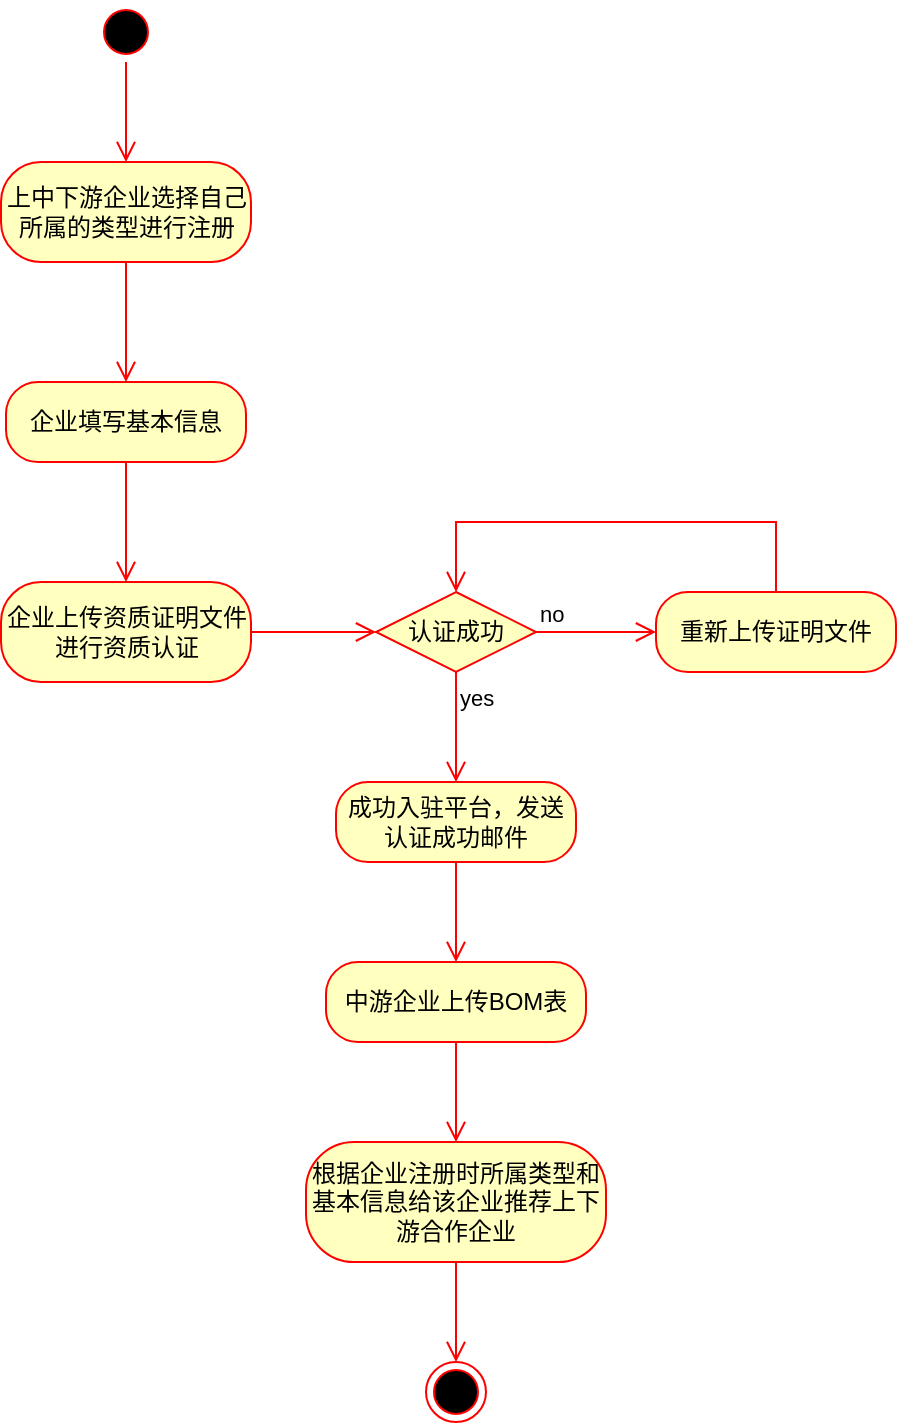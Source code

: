 <mxfile version="26.0.2">
  <diagram name="第 1 页" id="zuvDvYUHsLtVDL6s6j0I">
    <mxGraphModel dx="1764" dy="858" grid="1" gridSize="10" guides="1" tooltips="1" connect="1" arrows="1" fold="1" page="1" pageScale="1" pageWidth="2339" pageHeight="3300" math="0" shadow="0">
      <root>
        <mxCell id="0" />
        <mxCell id="1" parent="0" />
        <mxCell id="y8jx_cZr0RisDGSgqpCn-1" value="" style="ellipse;html=1;shape=startState;fillColor=#000000;strokeColor=#ff0000;" vertex="1" parent="1">
          <mxGeometry x="1240" y="190" width="30" height="30" as="geometry" />
        </mxCell>
        <mxCell id="y8jx_cZr0RisDGSgqpCn-2" value="" style="edgeStyle=orthogonalEdgeStyle;html=1;verticalAlign=bottom;endArrow=open;endSize=8;strokeColor=#ff0000;rounded=0;entryX=0.5;entryY=0;entryDx=0;entryDy=0;" edge="1" source="y8jx_cZr0RisDGSgqpCn-1" parent="1" target="y8jx_cZr0RisDGSgqpCn-3">
          <mxGeometry relative="1" as="geometry">
            <mxPoint x="1255" y="280" as="targetPoint" />
          </mxGeometry>
        </mxCell>
        <mxCell id="y8jx_cZr0RisDGSgqpCn-3" value="上中下游企业选择自己所属的类型进行注册" style="rounded=1;whiteSpace=wrap;html=1;arcSize=40;fontColor=#000000;fillColor=#ffffc0;strokeColor=#ff0000;" vertex="1" parent="1">
          <mxGeometry x="1192.5" y="270" width="125" height="50" as="geometry" />
        </mxCell>
        <mxCell id="y8jx_cZr0RisDGSgqpCn-4" value="" style="edgeStyle=orthogonalEdgeStyle;html=1;verticalAlign=bottom;endArrow=open;endSize=8;strokeColor=#ff0000;rounded=0;entryX=0.5;entryY=0;entryDx=0;entryDy=0;" edge="1" source="y8jx_cZr0RisDGSgqpCn-3" parent="1" target="y8jx_cZr0RisDGSgqpCn-5">
          <mxGeometry relative="1" as="geometry">
            <mxPoint x="1255" y="380" as="targetPoint" />
          </mxGeometry>
        </mxCell>
        <mxCell id="y8jx_cZr0RisDGSgqpCn-5" value="企业填写基本信息" style="rounded=1;whiteSpace=wrap;html=1;arcSize=40;fontColor=#000000;fillColor=#ffffc0;strokeColor=#ff0000;" vertex="1" parent="1">
          <mxGeometry x="1195" y="380" width="120" height="40" as="geometry" />
        </mxCell>
        <mxCell id="y8jx_cZr0RisDGSgqpCn-6" value="" style="edgeStyle=orthogonalEdgeStyle;html=1;verticalAlign=bottom;endArrow=open;endSize=8;strokeColor=#ff0000;rounded=0;entryX=0.5;entryY=0;entryDx=0;entryDy=0;" edge="1" source="y8jx_cZr0RisDGSgqpCn-5" parent="1" target="y8jx_cZr0RisDGSgqpCn-7">
          <mxGeometry relative="1" as="geometry">
            <mxPoint x="1255" y="490" as="targetPoint" />
          </mxGeometry>
        </mxCell>
        <mxCell id="y8jx_cZr0RisDGSgqpCn-7" value="企业上传资质证明文件进行资质认证" style="rounded=1;whiteSpace=wrap;html=1;arcSize=40;fontColor=#000000;fillColor=#ffffc0;strokeColor=#ff0000;" vertex="1" parent="1">
          <mxGeometry x="1192.5" y="480" width="125" height="50" as="geometry" />
        </mxCell>
        <mxCell id="y8jx_cZr0RisDGSgqpCn-8" value="" style="edgeStyle=orthogonalEdgeStyle;html=1;verticalAlign=bottom;endArrow=open;endSize=8;strokeColor=#ff0000;rounded=0;entryX=0;entryY=0.5;entryDx=0;entryDy=0;" edge="1" source="y8jx_cZr0RisDGSgqpCn-7" parent="1" target="y8jx_cZr0RisDGSgqpCn-11">
          <mxGeometry relative="1" as="geometry">
            <mxPoint x="1255" y="600" as="targetPoint" />
            <Array as="points" />
          </mxGeometry>
        </mxCell>
        <mxCell id="y8jx_cZr0RisDGSgqpCn-11" value="认证成功" style="rhombus;whiteSpace=wrap;html=1;fontColor=#000000;fillColor=#ffffc0;strokeColor=#ff0000;" vertex="1" parent="1">
          <mxGeometry x="1380" y="485" width="80" height="40" as="geometry" />
        </mxCell>
        <mxCell id="y8jx_cZr0RisDGSgqpCn-12" value="no" style="edgeStyle=orthogonalEdgeStyle;html=1;align=left;verticalAlign=bottom;endArrow=open;endSize=8;strokeColor=#ff0000;rounded=0;entryX=0;entryY=0.5;entryDx=0;entryDy=0;" edge="1" source="y8jx_cZr0RisDGSgqpCn-11" parent="1" target="y8jx_cZr0RisDGSgqpCn-14">
          <mxGeometry x="-1" relative="1" as="geometry">
            <mxPoint x="1510" y="505" as="targetPoint" />
          </mxGeometry>
        </mxCell>
        <mxCell id="y8jx_cZr0RisDGSgqpCn-13" value="yes" style="edgeStyle=orthogonalEdgeStyle;html=1;align=left;verticalAlign=top;endArrow=open;endSize=8;strokeColor=#ff0000;rounded=0;entryX=0.5;entryY=0;entryDx=0;entryDy=0;" edge="1" source="y8jx_cZr0RisDGSgqpCn-11" parent="1" target="y8jx_cZr0RisDGSgqpCn-16">
          <mxGeometry x="-1" relative="1" as="geometry">
            <mxPoint x="1420" y="580" as="targetPoint" />
          </mxGeometry>
        </mxCell>
        <mxCell id="y8jx_cZr0RisDGSgqpCn-14" value="重新上传证明文件" style="rounded=1;whiteSpace=wrap;html=1;arcSize=40;fontColor=#000000;fillColor=#ffffc0;strokeColor=#ff0000;" vertex="1" parent="1">
          <mxGeometry x="1520" y="485" width="120" height="40" as="geometry" />
        </mxCell>
        <mxCell id="y8jx_cZr0RisDGSgqpCn-15" value="" style="edgeStyle=orthogonalEdgeStyle;html=1;verticalAlign=bottom;endArrow=open;endSize=8;strokeColor=#ff0000;rounded=0;entryX=0.5;entryY=0;entryDx=0;entryDy=0;" edge="1" source="y8jx_cZr0RisDGSgqpCn-14" parent="1" target="y8jx_cZr0RisDGSgqpCn-11">
          <mxGeometry relative="1" as="geometry">
            <mxPoint x="1450" y="390" as="targetPoint" />
            <Array as="points">
              <mxPoint x="1580" y="450" />
              <mxPoint x="1420" y="450" />
            </Array>
          </mxGeometry>
        </mxCell>
        <mxCell id="y8jx_cZr0RisDGSgqpCn-16" value="成功入驻平台，发送认证成功邮件" style="rounded=1;whiteSpace=wrap;html=1;arcSize=40;fontColor=#000000;fillColor=#ffffc0;strokeColor=#ff0000;" vertex="1" parent="1">
          <mxGeometry x="1360" y="580" width="120" height="40" as="geometry" />
        </mxCell>
        <mxCell id="y8jx_cZr0RisDGSgqpCn-17" value="" style="edgeStyle=orthogonalEdgeStyle;html=1;verticalAlign=bottom;endArrow=open;endSize=8;strokeColor=#ff0000;rounded=0;entryX=0.5;entryY=0;entryDx=0;entryDy=0;" edge="1" source="y8jx_cZr0RisDGSgqpCn-16" parent="1" target="y8jx_cZr0RisDGSgqpCn-22">
          <mxGeometry relative="1" as="geometry">
            <mxPoint x="1420" y="690" as="targetPoint" />
          </mxGeometry>
        </mxCell>
        <mxCell id="y8jx_cZr0RisDGSgqpCn-18" value="根据企业注册时所属类型和基本信息给该企业推荐上下游合作企业" style="rounded=1;whiteSpace=wrap;html=1;arcSize=40;fontColor=#000000;fillColor=#ffffc0;strokeColor=#ff0000;" vertex="1" parent="1">
          <mxGeometry x="1345" y="760" width="150" height="60" as="geometry" />
        </mxCell>
        <mxCell id="y8jx_cZr0RisDGSgqpCn-19" value="" style="edgeStyle=orthogonalEdgeStyle;html=1;verticalAlign=bottom;endArrow=open;endSize=8;strokeColor=#ff0000;rounded=0;entryX=0.5;entryY=0;entryDx=0;entryDy=0;" edge="1" source="y8jx_cZr0RisDGSgqpCn-18" parent="1" target="y8jx_cZr0RisDGSgqpCn-20">
          <mxGeometry relative="1" as="geometry">
            <mxPoint x="1420" y="860" as="targetPoint" />
          </mxGeometry>
        </mxCell>
        <mxCell id="y8jx_cZr0RisDGSgqpCn-20" value="" style="ellipse;html=1;shape=endState;fillColor=#000000;strokeColor=#ff0000;" vertex="1" parent="1">
          <mxGeometry x="1405" y="870" width="30" height="30" as="geometry" />
        </mxCell>
        <mxCell id="y8jx_cZr0RisDGSgqpCn-22" value="中游企业上传BOM表" style="rounded=1;whiteSpace=wrap;html=1;arcSize=40;fontColor=#000000;fillColor=#ffffc0;strokeColor=#ff0000;" vertex="1" parent="1">
          <mxGeometry x="1355" y="670" width="130" height="40" as="geometry" />
        </mxCell>
        <mxCell id="y8jx_cZr0RisDGSgqpCn-23" value="" style="edgeStyle=orthogonalEdgeStyle;html=1;verticalAlign=bottom;endArrow=open;endSize=8;strokeColor=#ff0000;rounded=0;entryX=0.5;entryY=0;entryDx=0;entryDy=0;" edge="1" source="y8jx_cZr0RisDGSgqpCn-22" parent="1" target="y8jx_cZr0RisDGSgqpCn-18">
          <mxGeometry relative="1" as="geometry">
            <mxPoint x="1420" y="760" as="targetPoint" />
          </mxGeometry>
        </mxCell>
      </root>
    </mxGraphModel>
  </diagram>
</mxfile>
